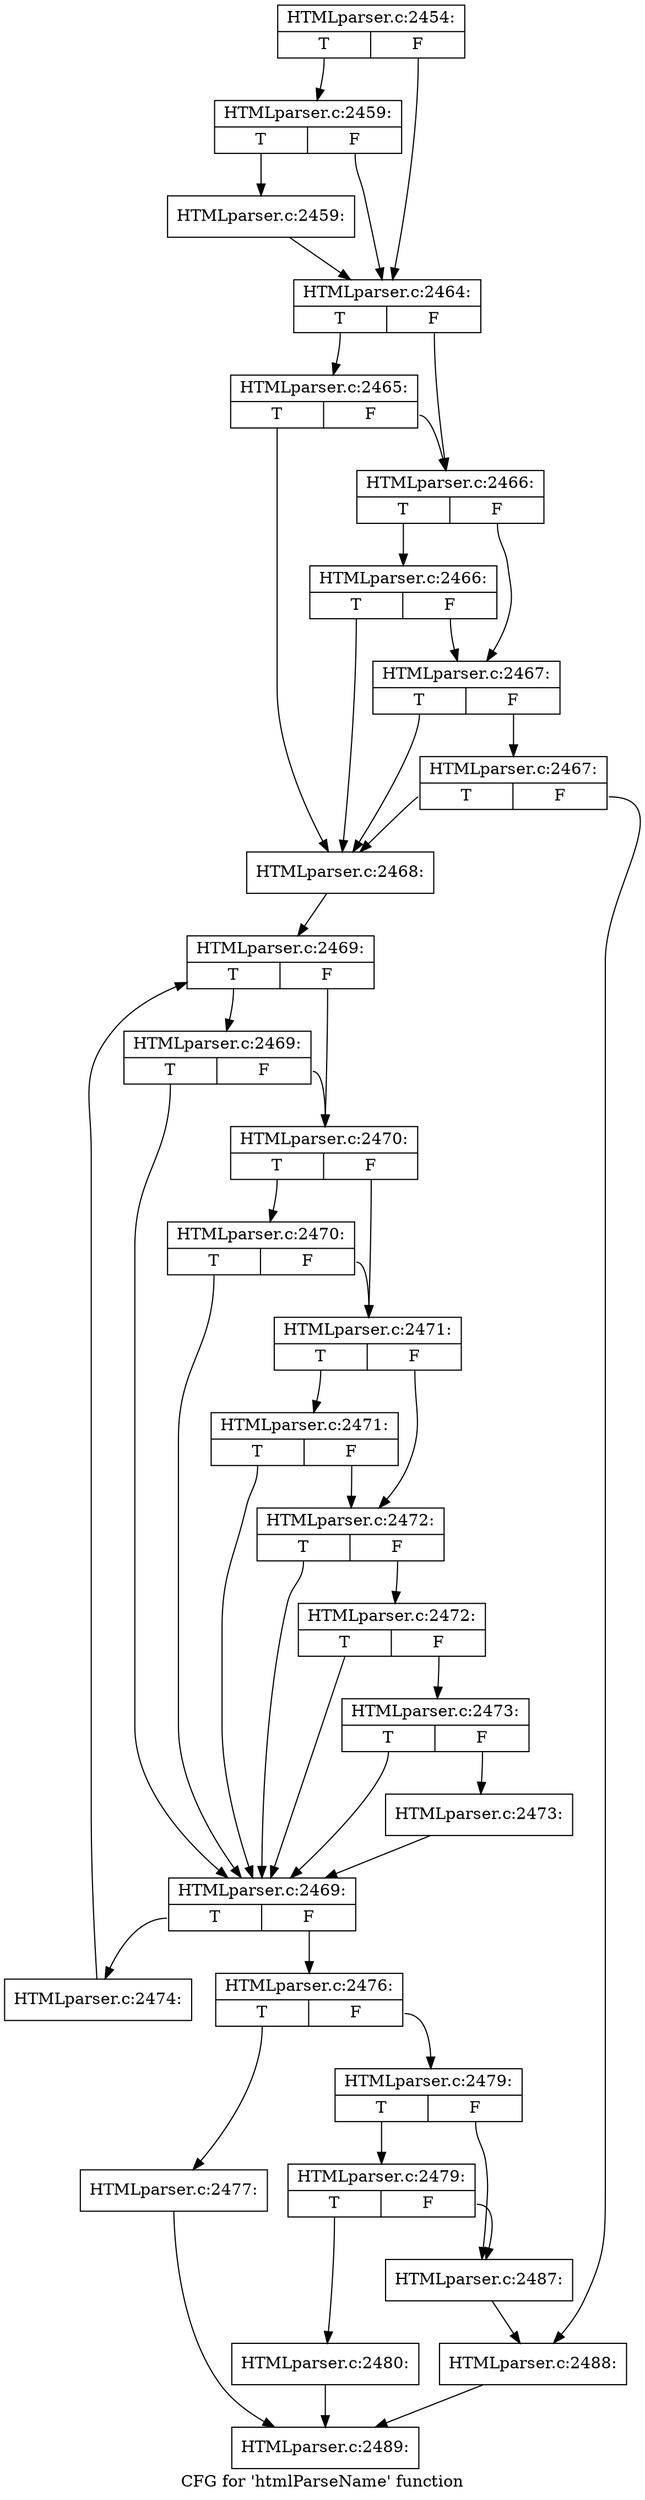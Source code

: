 digraph "CFG for 'htmlParseName' function" {
	label="CFG for 'htmlParseName' function";

	Node0x5630c5ef1c20 [shape=record,label="{HTMLparser.c:2454:|{<s0>T|<s1>F}}"];
	Node0x5630c5ef1c20:s0 -> Node0x5630c5ef2c10;
	Node0x5630c5ef1c20:s1 -> Node0x5630c5ef2bc0;
	Node0x5630c5ef2c10 [shape=record,label="{HTMLparser.c:2459:|{<s0>T|<s1>F}}"];
	Node0x5630c5ef2c10:s0 -> Node0x5630c5ef2b70;
	Node0x5630c5ef2c10:s1 -> Node0x5630c5ef2bc0;
	Node0x5630c5ef2b70 [shape=record,label="{HTMLparser.c:2459:}"];
	Node0x5630c5ef2b70 -> Node0x5630c5ef2bc0;
	Node0x5630c5ef2bc0 [shape=record,label="{HTMLparser.c:2464:|{<s0>T|<s1>F}}"];
	Node0x5630c5ef2bc0:s0 -> Node0x5630c5ef3d20;
	Node0x5630c5ef2bc0:s1 -> Node0x5630c5ef3ca0;
	Node0x5630c5ef3d20 [shape=record,label="{HTMLparser.c:2465:|{<s0>T|<s1>F}}"];
	Node0x5630c5ef3d20:s0 -> Node0x5630c5ef3b00;
	Node0x5630c5ef3d20:s1 -> Node0x5630c5ef3ca0;
	Node0x5630c5ef3ca0 [shape=record,label="{HTMLparser.c:2466:|{<s0>T|<s1>F}}"];
	Node0x5630c5ef3ca0:s0 -> Node0x5630c5ef4420;
	Node0x5630c5ef3ca0:s1 -> Node0x5630c5ef3c20;
	Node0x5630c5ef4420 [shape=record,label="{HTMLparser.c:2466:|{<s0>T|<s1>F}}"];
	Node0x5630c5ef4420:s0 -> Node0x5630c5ef3b00;
	Node0x5630c5ef4420:s1 -> Node0x5630c5ef3c20;
	Node0x5630c5ef3c20 [shape=record,label="{HTMLparser.c:2467:|{<s0>T|<s1>F}}"];
	Node0x5630c5ef3c20:s0 -> Node0x5630c5ef3b00;
	Node0x5630c5ef3c20:s1 -> Node0x5630c5ef3ba0;
	Node0x5630c5ef3ba0 [shape=record,label="{HTMLparser.c:2467:|{<s0>T|<s1>F}}"];
	Node0x5630c5ef3ba0:s0 -> Node0x5630c5ef3b00;
	Node0x5630c5ef3ba0:s1 -> Node0x5630c5ef3b50;
	Node0x5630c5ef3b00 [shape=record,label="{HTMLparser.c:2468:}"];
	Node0x5630c5ef3b00 -> Node0x5630c5ef5330;
	Node0x5630c5ef5330 [shape=record,label="{HTMLparser.c:2469:|{<s0>T|<s1>F}}"];
	Node0x5630c5ef5330:s0 -> Node0x5630c5ef58f0;
	Node0x5630c5ef5330:s1 -> Node0x5630c5ef5870;
	Node0x5630c5ef58f0 [shape=record,label="{HTMLparser.c:2469:|{<s0>T|<s1>F}}"];
	Node0x5630c5ef58f0:s0 -> Node0x5630c5ef55d0;
	Node0x5630c5ef58f0:s1 -> Node0x5630c5ef5870;
	Node0x5630c5ef5870 [shape=record,label="{HTMLparser.c:2470:|{<s0>T|<s1>F}}"];
	Node0x5630c5ef5870:s0 -> Node0x5630c5ef5eb0;
	Node0x5630c5ef5870:s1 -> Node0x5630c5ef57f0;
	Node0x5630c5ef5eb0 [shape=record,label="{HTMLparser.c:2470:|{<s0>T|<s1>F}}"];
	Node0x5630c5ef5eb0:s0 -> Node0x5630c5ef55d0;
	Node0x5630c5ef5eb0:s1 -> Node0x5630c5ef57f0;
	Node0x5630c5ef57f0 [shape=record,label="{HTMLparser.c:2471:|{<s0>T|<s1>F}}"];
	Node0x5630c5ef57f0:s0 -> Node0x5630c5ef6510;
	Node0x5630c5ef57f0:s1 -> Node0x5630c5ef5770;
	Node0x5630c5ef6510 [shape=record,label="{HTMLparser.c:2471:|{<s0>T|<s1>F}}"];
	Node0x5630c5ef6510:s0 -> Node0x5630c5ef55d0;
	Node0x5630c5ef6510:s1 -> Node0x5630c5ef5770;
	Node0x5630c5ef5770 [shape=record,label="{HTMLparser.c:2472:|{<s0>T|<s1>F}}"];
	Node0x5630c5ef5770:s0 -> Node0x5630c5ef55d0;
	Node0x5630c5ef5770:s1 -> Node0x5630c5ef56f0;
	Node0x5630c5ef56f0 [shape=record,label="{HTMLparser.c:2472:|{<s0>T|<s1>F}}"];
	Node0x5630c5ef56f0:s0 -> Node0x5630c5ef55d0;
	Node0x5630c5ef56f0:s1 -> Node0x5630c5ef5670;
	Node0x5630c5ef5670 [shape=record,label="{HTMLparser.c:2473:|{<s0>T|<s1>F}}"];
	Node0x5630c5ef5670:s0 -> Node0x5630c5ef55d0;
	Node0x5630c5ef5670:s1 -> Node0x5630c5ef5620;
	Node0x5630c5ef5620 [shape=record,label="{HTMLparser.c:2473:}"];
	Node0x5630c5ef5620 -> Node0x5630c5ef55d0;
	Node0x5630c5ef55d0 [shape=record,label="{HTMLparser.c:2469:|{<s0>T|<s1>F}}"];
	Node0x5630c5ef55d0:s0 -> Node0x5630c5ef7440;
	Node0x5630c5ef55d0:s1 -> Node0x5630c5ef5550;
	Node0x5630c5ef7440 [shape=record,label="{HTMLparser.c:2474:}"];
	Node0x5630c5ef7440 -> Node0x5630c5ef5330;
	Node0x5630c5ef5550 [shape=record,label="{HTMLparser.c:2476:|{<s0>T|<s1>F}}"];
	Node0x5630c5ef5550:s0 -> Node0x5630c5ef7bc0;
	Node0x5630c5ef5550:s1 -> Node0x5630c5ef7c10;
	Node0x5630c5ef7bc0 [shape=record,label="{HTMLparser.c:2477:}"];
	Node0x5630c5ef7bc0 -> Node0x5630c5ef1c70;
	Node0x5630c5ef7c10 [shape=record,label="{HTMLparser.c:2479:|{<s0>T|<s1>F}}"];
	Node0x5630c5ef7c10:s0 -> Node0x5630c5ef83d0;
	Node0x5630c5ef7c10:s1 -> Node0x5630c5ef8380;
	Node0x5630c5ef83d0 [shape=record,label="{HTMLparser.c:2479:|{<s0>T|<s1>F}}"];
	Node0x5630c5ef83d0:s0 -> Node0x5630c5ef8330;
	Node0x5630c5ef83d0:s1 -> Node0x5630c5ef8380;
	Node0x5630c5ef8330 [shape=record,label="{HTMLparser.c:2480:}"];
	Node0x5630c5ef8330 -> Node0x5630c5ef1c70;
	Node0x5630c5ef8380 [shape=record,label="{HTMLparser.c:2487:}"];
	Node0x5630c5ef8380 -> Node0x5630c5ef3b50;
	Node0x5630c5ef3b50 [shape=record,label="{HTMLparser.c:2488:}"];
	Node0x5630c5ef3b50 -> Node0x5630c5ef1c70;
	Node0x5630c5ef1c70 [shape=record,label="{HTMLparser.c:2489:}"];
}
